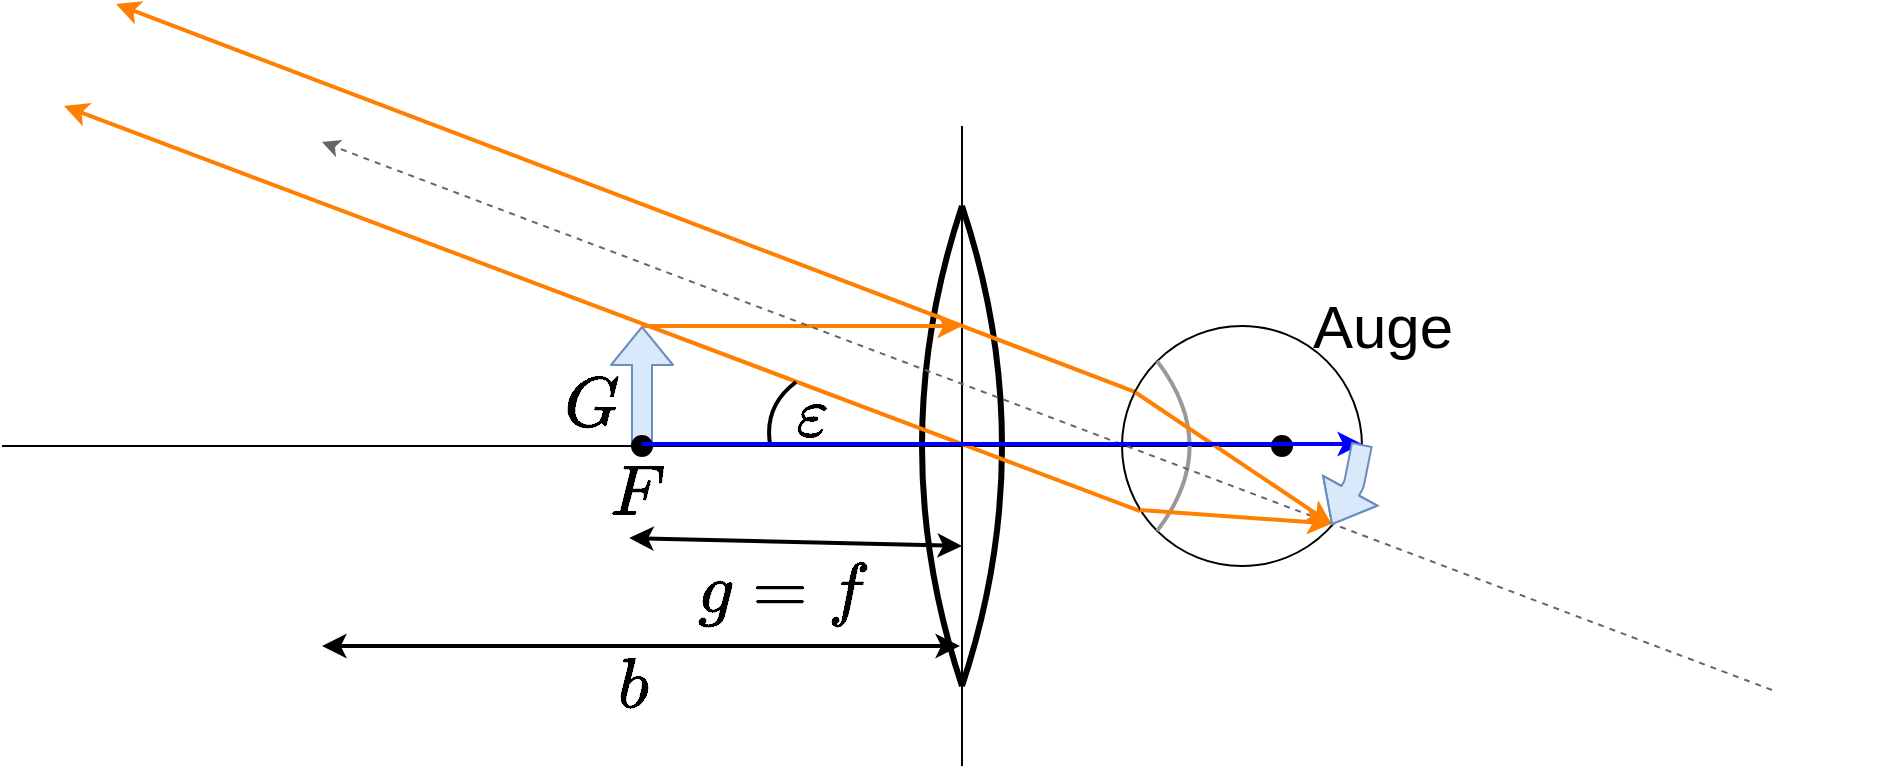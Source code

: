 <mxfile version="17.2.4" type="device"><diagram id="VaLmI5z4Oqlajho3y__A" name="Seite-1"><mxGraphModel dx="1069" dy="162" grid="1" gridSize="10" guides="1" tooltips="1" connect="1" arrows="1" fold="1" page="1" pageScale="1" pageWidth="827" pageHeight="1169" math="1" shadow="0"><root><mxCell id="0"/><mxCell id="1" parent="0"/><mxCell id="mWM-4rzpUHxA2ISpi7Bn-1" value="" style="endArrow=none;html=1;curved=1;strokeWidth=3;" edge="1" parent="1"><mxGeometry width="50" height="50" relative="1" as="geometry"><mxPoint x="360" y="480" as="sourcePoint"/><mxPoint x="360" y="240" as="targetPoint"/><Array as="points"><mxPoint x="320" y="360"/></Array></mxGeometry></mxCell><mxCell id="mWM-4rzpUHxA2ISpi7Bn-2" value="" style="endArrow=none;html=1;curved=1;strokeWidth=3;" edge="1" parent="1"><mxGeometry width="50" height="50" relative="1" as="geometry"><mxPoint x="360" y="480" as="sourcePoint"/><mxPoint x="360" y="240" as="targetPoint"/><Array as="points"><mxPoint x="400" y="360"/></Array></mxGeometry></mxCell><mxCell id="mWM-4rzpUHxA2ISpi7Bn-3" value="" style="endArrow=none;html=1;strokeWidth=1;curved=1;" edge="1" parent="1"><mxGeometry width="50" height="50" relative="1" as="geometry"><mxPoint x="360" y="520" as="sourcePoint"/><mxPoint x="360" y="200" as="targetPoint"/></mxGeometry></mxCell><mxCell id="mWM-4rzpUHxA2ISpi7Bn-4" value="" style="endArrow=none;html=1;strokeWidth=1;curved=1;startArrow=none;" edge="1" parent="1" source="mWM-4rzpUHxA2ISpi7Bn-9"><mxGeometry width="50" height="50" relative="1" as="geometry"><mxPoint x="560" y="360" as="sourcePoint"/><mxPoint x="-120" y="360" as="targetPoint"/></mxGeometry></mxCell><mxCell id="mWM-4rzpUHxA2ISpi7Bn-5" value="" style="shape=flexArrow;endArrow=classic;html=1;strokeWidth=1;curved=1;fillColor=#dae8fc;strokeColor=#6c8ebf;" edge="1" parent="1"><mxGeometry width="50" height="50" relative="1" as="geometry"><mxPoint x="200" y="360" as="sourcePoint"/><mxPoint x="200" y="300" as="targetPoint"/></mxGeometry></mxCell><mxCell id="mWM-4rzpUHxA2ISpi7Bn-6" value="" style="endArrow=classic;html=1;strokeWidth=2;curved=1;strokeColor=#FF8000;" edge="1" parent="1"><mxGeometry width="50" height="50" relative="1" as="geometry"><mxPoint x="200" y="300" as="sourcePoint"/><mxPoint x="360" y="300" as="targetPoint"/></mxGeometry></mxCell><mxCell id="mWM-4rzpUHxA2ISpi7Bn-7" value="" style="ellipse;whiteSpace=wrap;html=1;aspect=fixed;fillColor=#000000;" vertex="1" parent="1"><mxGeometry x="515" y="355" width="10" height="10" as="geometry"/></mxCell><mxCell id="mWM-4rzpUHxA2ISpi7Bn-8" value="" style="endArrow=none;html=1;strokeWidth=1;curved=1;" edge="1" parent="1"><mxGeometry width="50" height="50" relative="1" as="geometry"><mxPoint x="826" y="411.5" as="sourcePoint"/><mxPoint x="826" y="411.5" as="targetPoint"/></mxGeometry></mxCell><mxCell id="mWM-4rzpUHxA2ISpi7Bn-9" value="" style="ellipse;whiteSpace=wrap;html=1;aspect=fixed;fillColor=#000000;" vertex="1" parent="1"><mxGeometry x="195" y="355" width="10" height="10" as="geometry"/></mxCell><mxCell id="mWM-4rzpUHxA2ISpi7Bn-10" value="" style="endArrow=none;html=1;strokeWidth=1;curved=1;startArrow=none;" edge="1" parent="1" source="mWM-4rzpUHxA2ISpi7Bn-7" target="mWM-4rzpUHxA2ISpi7Bn-9"><mxGeometry width="50" height="50" relative="1" as="geometry"><mxPoint x="555" y="360" as="sourcePoint"/><mxPoint x="-120" y="360" as="targetPoint"/></mxGeometry></mxCell><mxCell id="mWM-4rzpUHxA2ISpi7Bn-11" value="" style="endArrow=classic;html=1;strokeWidth=2;curved=1;strokeColor=#FF8000;exitX=0.054;exitY=0.274;exitDx=0;exitDy=0;exitPerimeter=0;" edge="1" parent="1" source="mWM-4rzpUHxA2ISpi7Bn-24"><mxGeometry width="50" height="50" relative="1" as="geometry"><mxPoint x="640" y="405" as="sourcePoint"/><mxPoint x="-63" y="139" as="targetPoint"/></mxGeometry></mxCell><mxCell id="mWM-4rzpUHxA2ISpi7Bn-12" value="" style="endArrow=classic;html=1;strokeWidth=2;curved=1;strokeColor=#FF8000;exitX=0.075;exitY=0.771;exitDx=0;exitDy=0;exitPerimeter=0;" edge="1" parent="1" source="mWM-4rzpUHxA2ISpi7Bn-24"><mxGeometry width="50" height="50" relative="1" as="geometry"><mxPoint x="636" y="464" as="sourcePoint"/><mxPoint x="-89" y="190" as="targetPoint"/></mxGeometry></mxCell><mxCell id="mWM-4rzpUHxA2ISpi7Bn-14" value="$$F$$" style="text;html=1;resizable=0;autosize=1;align=center;verticalAlign=middle;points=[];fillColor=none;strokeColor=none;rounded=0;fontSize=30;" vertex="1" parent="1"><mxGeometry x="147" y="364" width="100" height="40" as="geometry"/></mxCell><mxCell id="mWM-4rzpUHxA2ISpi7Bn-16" value="$$G$$" style="text;html=1;resizable=0;autosize=1;align=center;verticalAlign=middle;points=[];fillColor=none;strokeColor=none;rounded=0;fontSize=30;" vertex="1" parent="1"><mxGeometry x="120" y="320" width="110" height="40" as="geometry"/></mxCell><mxCell id="mWM-4rzpUHxA2ISpi7Bn-18" value="" style="endArrow=classic;startArrow=classic;html=1;fontSize=30;strokeColor=#000000;strokeWidth=2;curved=1;exitX=0.466;exitY=1.05;exitDx=0;exitDy=0;exitPerimeter=0;" edge="1" parent="1" source="mWM-4rzpUHxA2ISpi7Bn-14"><mxGeometry width="50" height="50" relative="1" as="geometry"><mxPoint x="240" y="410" as="sourcePoint"/><mxPoint x="360" y="410" as="targetPoint"/></mxGeometry></mxCell><mxCell id="mWM-4rzpUHxA2ISpi7Bn-19" value="$$g=f$$" style="text;html=1;resizable=0;autosize=1;align=center;verticalAlign=middle;points=[];fillColor=none;strokeColor=none;rounded=0;fontSize=30;" vertex="1" parent="1"><mxGeometry x="210" y="413" width="120" height="40" as="geometry"/></mxCell><mxCell id="mWM-4rzpUHxA2ISpi7Bn-20" value="" style="endArrow=classic;startArrow=classic;html=1;fontSize=30;strokeColor=#000000;strokeWidth=2;curved=1;" edge="1" parent="1"><mxGeometry width="50" height="50" relative="1" as="geometry"><mxPoint x="40" y="460" as="sourcePoint"/><mxPoint x="359" y="460" as="targetPoint"/></mxGeometry></mxCell><mxCell id="mWM-4rzpUHxA2ISpi7Bn-21" value="$$b$$" style="text;html=1;resizable=0;autosize=1;align=center;verticalAlign=middle;points=[];fillColor=none;strokeColor=none;rounded=0;fontSize=30;" vertex="1" parent="1"><mxGeometry x="145" y="460" width="100" height="40" as="geometry"/></mxCell><mxCell id="mWM-4rzpUHxA2ISpi7Bn-22" value="" style="endArrow=none;html=1;fontSize=30;strokeColor=#000000;strokeWidth=2;curved=1;" edge="1" parent="1"><mxGeometry width="50" height="50" relative="1" as="geometry"><mxPoint x="264" y="359" as="sourcePoint"/><mxPoint x="277" y="328" as="targetPoint"/><Array as="points"><mxPoint x="261" y="340"/></Array></mxGeometry></mxCell><mxCell id="mWM-4rzpUHxA2ISpi7Bn-23" value="$$\varepsilon$$" style="text;html=1;resizable=0;autosize=1;align=center;verticalAlign=middle;points=[];fillColor=none;strokeColor=none;rounded=0;fontSize=30;" vertex="1" parent="1"><mxGeometry x="170" y="325" width="230" height="40" as="geometry"/></mxCell><mxCell id="mWM-4rzpUHxA2ISpi7Bn-24" value="" style="ellipse;whiteSpace=wrap;html=1;aspect=fixed;fontSize=30;fillColor=none;" vertex="1" parent="1"><mxGeometry x="440" y="300" width="120" height="120" as="geometry"/></mxCell><mxCell id="mWM-4rzpUHxA2ISpi7Bn-25" value="" style="endArrow=none;html=1;fontSize=30;strokeColor=#999999;strokeWidth=2;curved=1;entryX=0;entryY=0;entryDx=0;entryDy=0;exitX=0;exitY=1;exitDx=0;exitDy=0;" edge="1" parent="1" source="mWM-4rzpUHxA2ISpi7Bn-24" target="mWM-4rzpUHxA2ISpi7Bn-24"><mxGeometry width="50" height="50" relative="1" as="geometry"><mxPoint x="110" y="460" as="sourcePoint"/><mxPoint x="160" y="410" as="targetPoint"/><Array as="points"><mxPoint x="490" y="360"/></Array></mxGeometry></mxCell><mxCell id="mWM-4rzpUHxA2ISpi7Bn-26" value="Auge" style="text;html=1;resizable=0;autosize=1;align=center;verticalAlign=middle;points=[];fillColor=none;strokeColor=none;rounded=0;fontSize=30;" vertex="1" parent="1"><mxGeometry x="525" y="280" width="90" height="40" as="geometry"/></mxCell><mxCell id="mWM-4rzpUHxA2ISpi7Bn-28" value="" style="endArrow=classic;html=1;strokeWidth=2;curved=1;strokeColor=#FF8000;exitX=0.055;exitY=0.276;exitDx=0;exitDy=0;exitPerimeter=0;entryX=0.874;entryY=0.826;entryDx=0;entryDy=0;entryPerimeter=0;" edge="1" parent="1" source="mWM-4rzpUHxA2ISpi7Bn-24" target="mWM-4rzpUHxA2ISpi7Bn-24"><mxGeometry width="50" height="50" relative="1" as="geometry"><mxPoint x="450" y="325" as="sourcePoint"/><mxPoint x="550" y="392" as="targetPoint"/></mxGeometry></mxCell><mxCell id="mWM-4rzpUHxA2ISpi7Bn-29" value="" style="endArrow=classic;html=1;strokeWidth=1;curved=1;strokeColor=#666666;fillColor=#f5f5f5;dashed=1;" edge="1" parent="1"><mxGeometry width="50" height="50" relative="1" as="geometry"><mxPoint x="765" y="482.0" as="sourcePoint"/><mxPoint x="40" y="208" as="targetPoint"/></mxGeometry></mxCell><mxCell id="mWM-4rzpUHxA2ISpi7Bn-31" value="" style="endArrow=classic;html=1;strokeWidth=2;curved=1;strokeColor=#FF8000;entryX=0.874;entryY=0.824;entryDx=0;entryDy=0;entryPerimeter=0;" edge="1" parent="1" target="mWM-4rzpUHxA2ISpi7Bn-24"><mxGeometry width="50" height="50" relative="1" as="geometry"><mxPoint x="449" y="392" as="sourcePoint"/><mxPoint x="550" y="392" as="targetPoint"/></mxGeometry></mxCell><mxCell id="mWM-4rzpUHxA2ISpi7Bn-32" value="" style="endArrow=classic;html=1;rounded=0;strokeWidth=2;strokeColor=#0000FF;" edge="1" parent="1"><mxGeometry width="50" height="50" relative="1" as="geometry"><mxPoint x="200" y="359" as="sourcePoint"/><mxPoint x="560" y="359" as="targetPoint"/></mxGeometry></mxCell><mxCell id="mWM-4rzpUHxA2ISpi7Bn-33" value="" style="shape=flexArrow;endArrow=classic;html=1;strokeWidth=1;curved=1;fillColor=#dae8fc;strokeColor=#6c8ebf;entryX=0.873;entryY=0.829;entryDx=0;entryDy=0;entryPerimeter=0;" edge="1" parent="1"><mxGeometry width="50" height="50" relative="1" as="geometry"><mxPoint x="560" y="359" as="sourcePoint"/><mxPoint x="544.76" y="399.48" as="targetPoint"/><Array as="points"><mxPoint x="556" y="379"/></Array></mxGeometry></mxCell></root></mxGraphModel></diagram></mxfile>